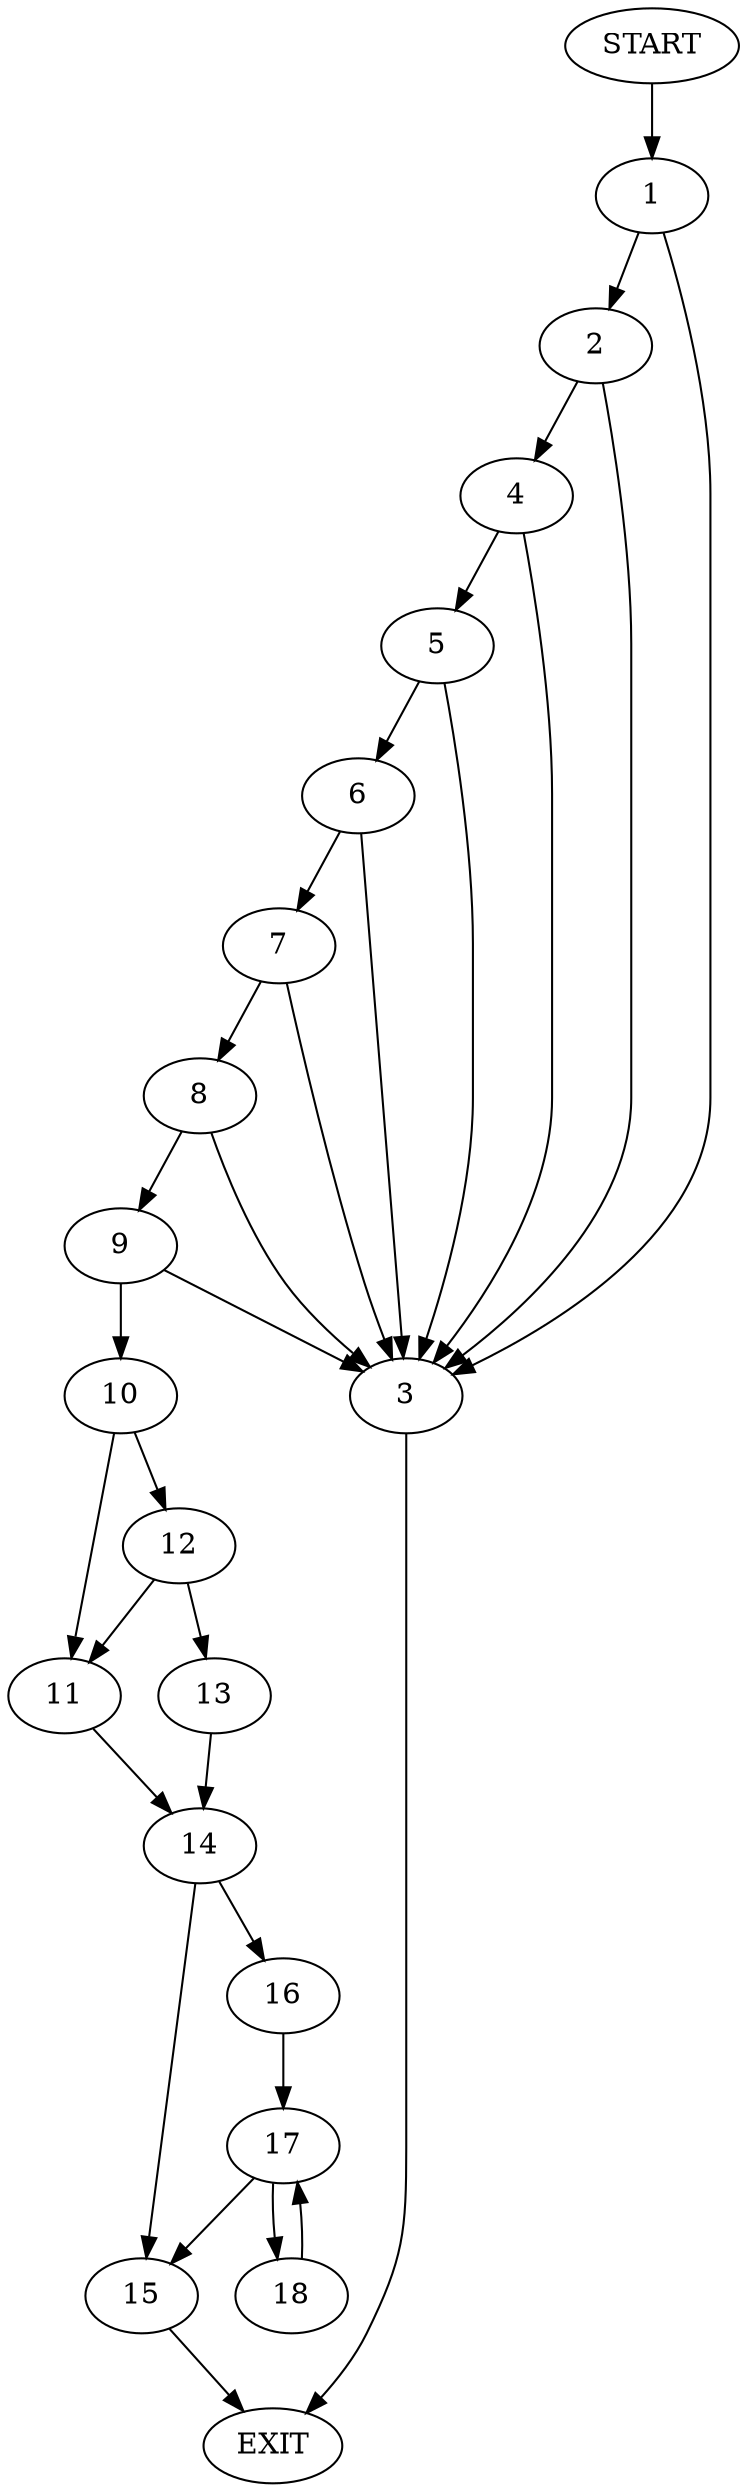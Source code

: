 digraph {
0 [label="START"]
19 [label="EXIT"]
0 -> 1
1 -> 2
1 -> 3
2 -> 4
2 -> 3
3 -> 19
4 -> 5
4 -> 3
5 -> 6
5 -> 3
6 -> 7
6 -> 3
7 -> 3
7 -> 8
8 -> 9
8 -> 3
9 -> 10
9 -> 3
10 -> 11
10 -> 12
12 -> 11
12 -> 13
11 -> 14
13 -> 14
14 -> 15
14 -> 16
16 -> 17
15 -> 19
17 -> 18
17 -> 15
18 -> 17
}
